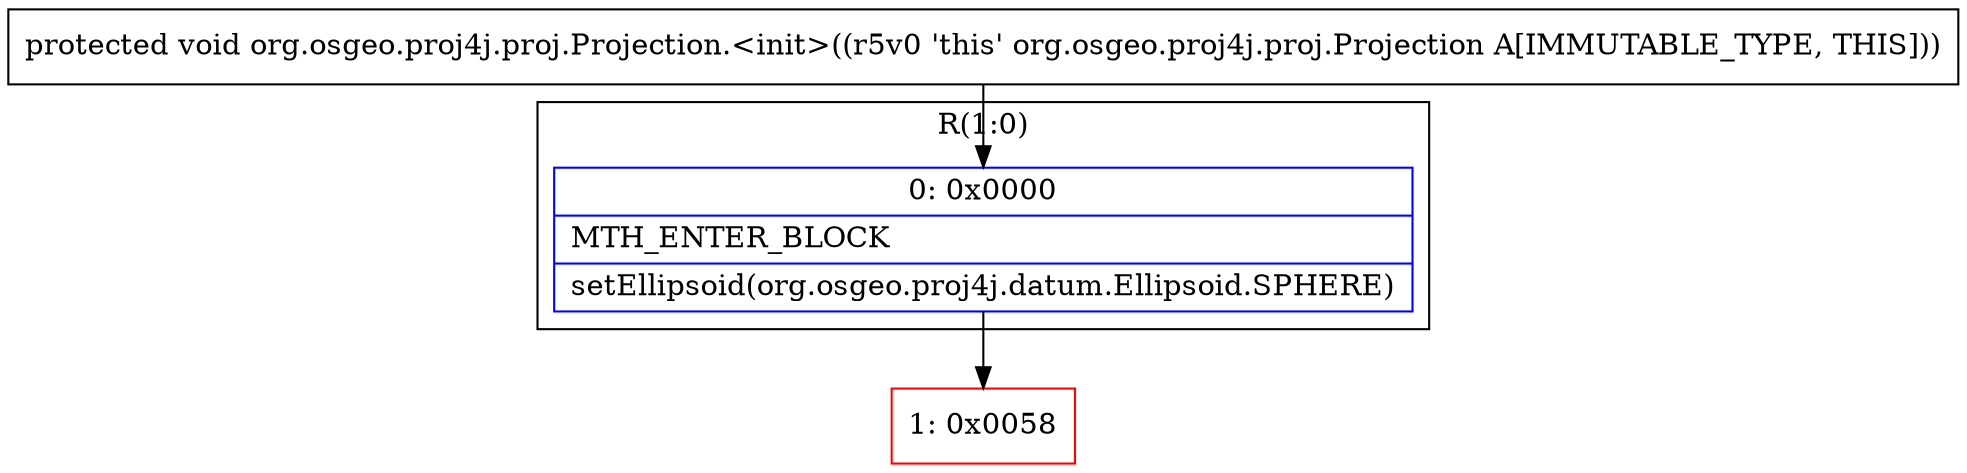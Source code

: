 digraph "CFG fororg.osgeo.proj4j.proj.Projection.\<init\>()V" {
subgraph cluster_Region_392184043 {
label = "R(1:0)";
node [shape=record,color=blue];
Node_0 [shape=record,label="{0\:\ 0x0000|MTH_ENTER_BLOCK\l|setEllipsoid(org.osgeo.proj4j.datum.Ellipsoid.SPHERE)\l}"];
}
Node_1 [shape=record,color=red,label="{1\:\ 0x0058}"];
MethodNode[shape=record,label="{protected void org.osgeo.proj4j.proj.Projection.\<init\>((r5v0 'this' org.osgeo.proj4j.proj.Projection A[IMMUTABLE_TYPE, THIS])) }"];
MethodNode -> Node_0;
Node_0 -> Node_1;
}

